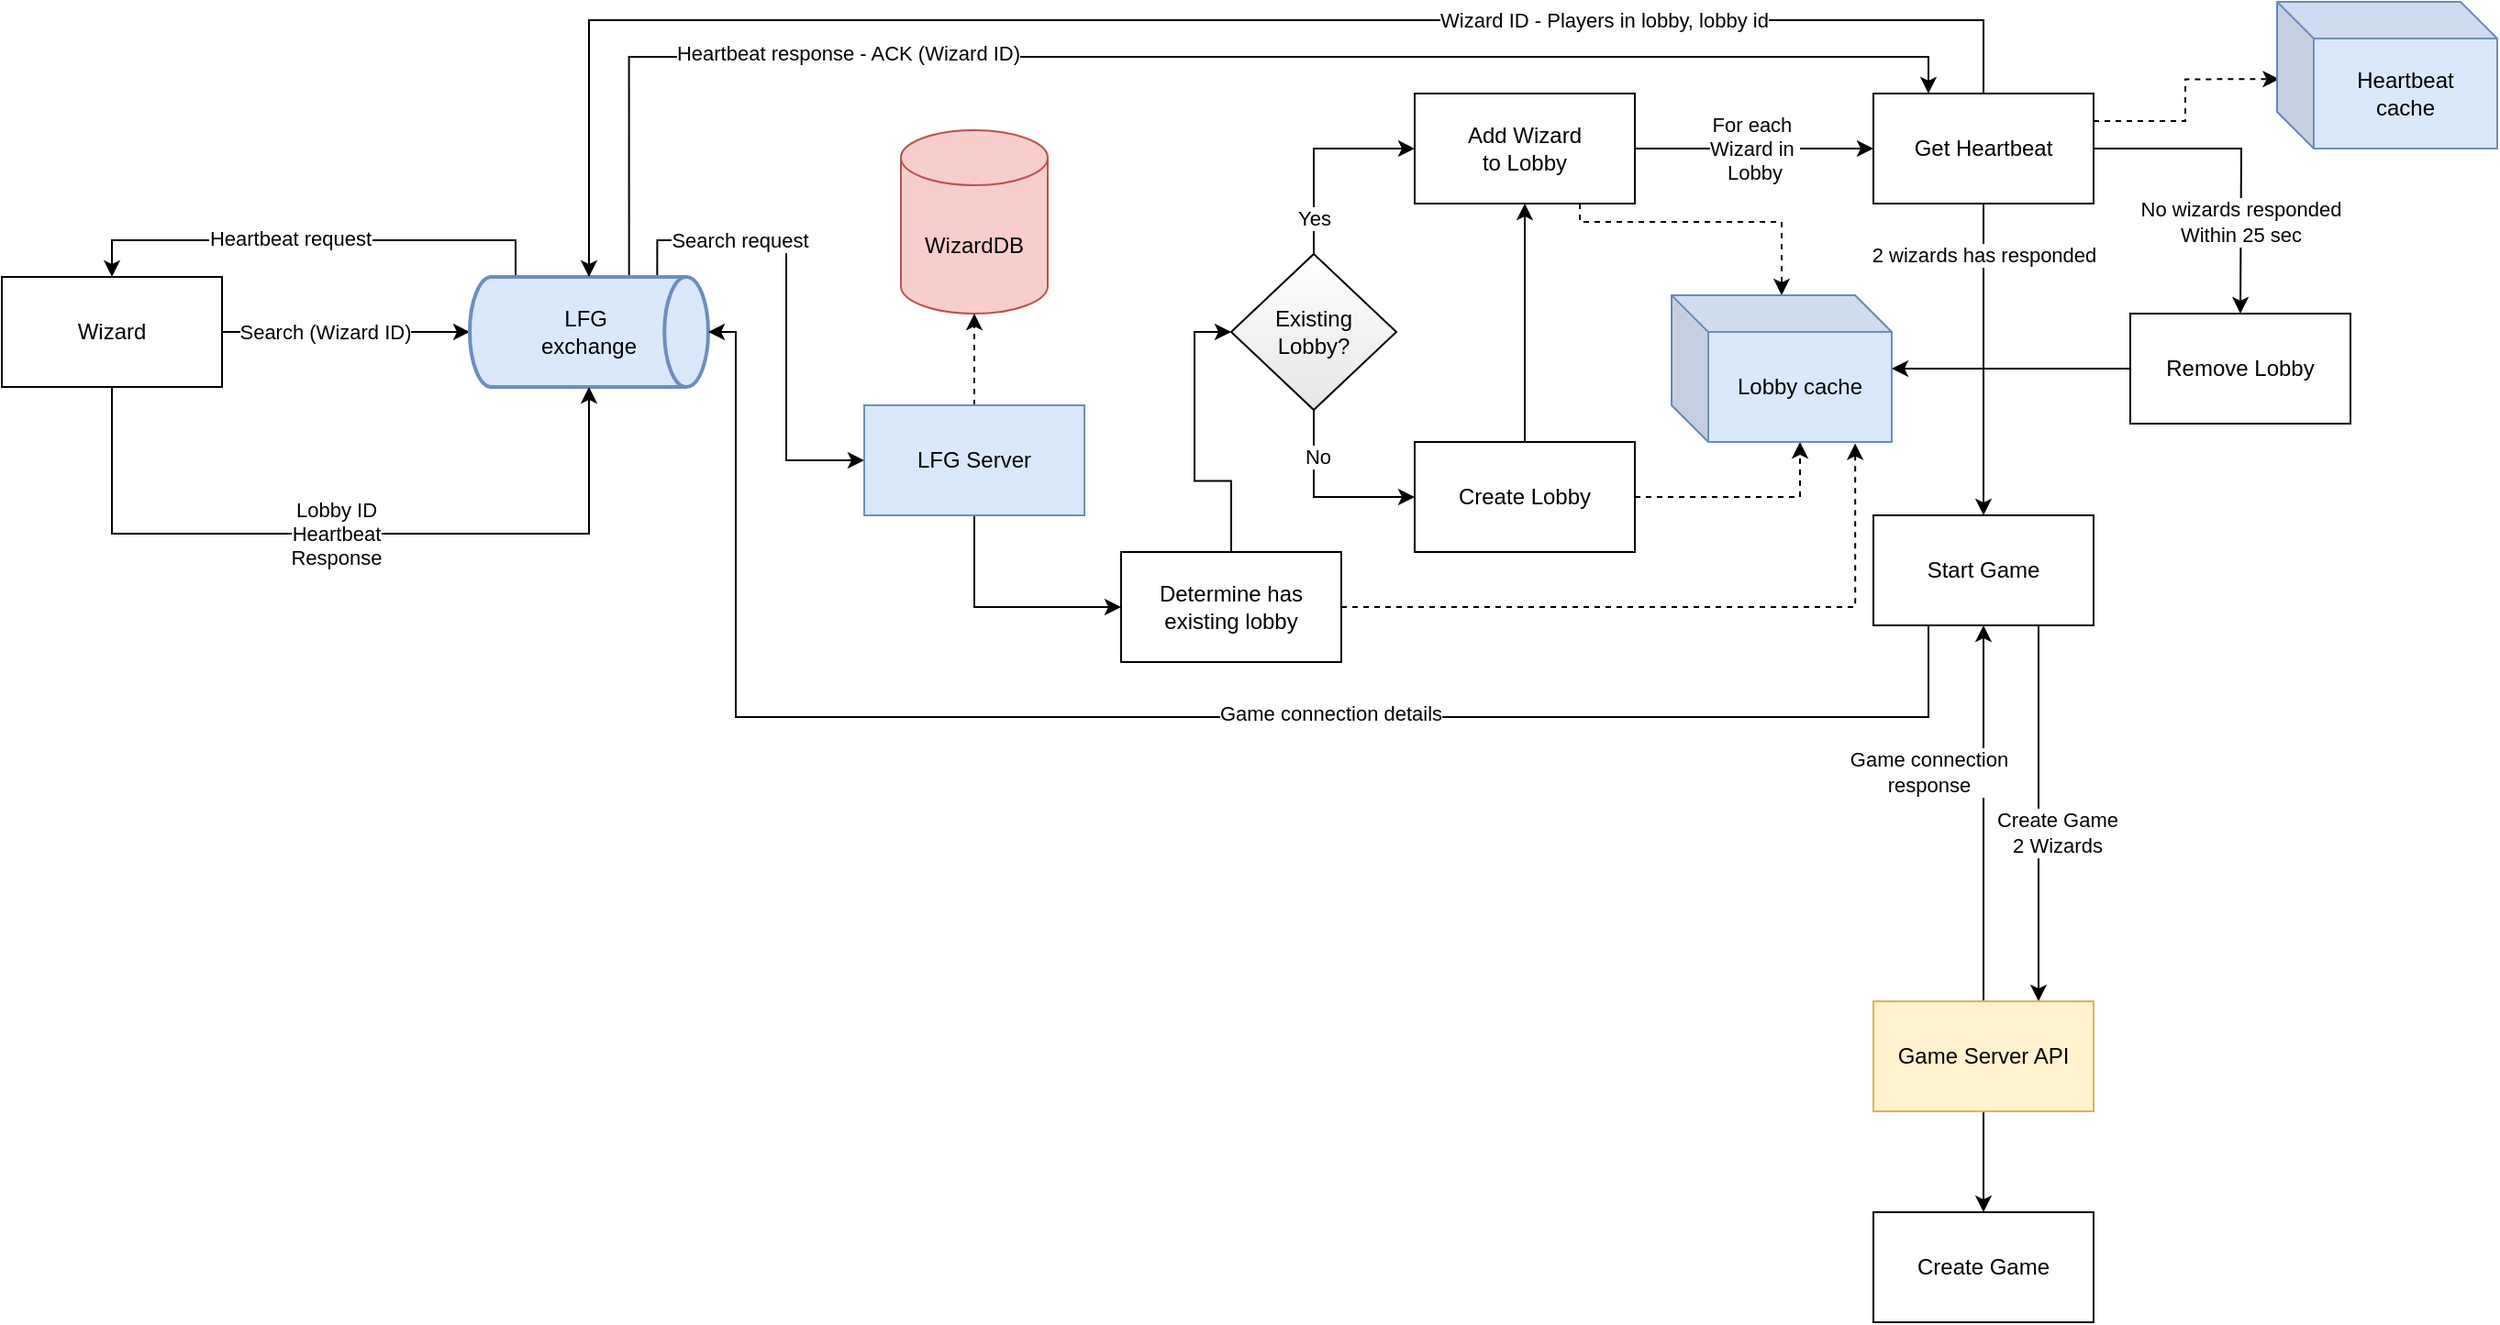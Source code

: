<mxfile version="14.3.0" type="github">
  <diagram id="UbCPcvhUC4N1hX7AJckq" name="Page-1">
    <mxGraphModel dx="895" dy="532" grid="1" gridSize="10" guides="1" tooltips="1" connect="1" arrows="1" fold="1" page="1" pageScale="1" pageWidth="1654" pageHeight="1169" math="0" shadow="0">
      <root>
        <mxCell id="0" />
        <mxCell id="1" parent="0" />
        <mxCell id="wzo7vh88ep_ksWhKX13a-1" value="WizardDB" style="shape=cylinder3;whiteSpace=wrap;html=1;boundedLbl=1;backgroundOutline=1;size=15;fillColor=#f8cecc;strokeColor=#b85450;" vertex="1" parent="1">
          <mxGeometry x="760" y="80" width="80" height="100" as="geometry" />
        </mxCell>
        <mxCell id="wzo7vh88ep_ksWhKX13a-3" value="Wizard" style="rounded=0;whiteSpace=wrap;html=1;" vertex="1" parent="1">
          <mxGeometry x="270" y="160" width="120" height="60" as="geometry" />
        </mxCell>
        <mxCell id="wzo7vh88ep_ksWhKX13a-5" value="" style="endArrow=classic;html=1;exitX=1;exitY=0.5;exitDx=0;exitDy=0;edgeStyle=orthogonalEdgeStyle;rounded=0;entryX=0;entryY=0.5;entryDx=0;entryDy=0;entryPerimeter=0;" edge="1" parent="1" source="wzo7vh88ep_ksWhKX13a-3" target="wzo7vh88ep_ksWhKX13a-8">
          <mxGeometry width="50" height="50" relative="1" as="geometry">
            <mxPoint x="440" y="270" as="sourcePoint" />
            <mxPoint x="465" y="145" as="targetPoint" />
          </mxGeometry>
        </mxCell>
        <mxCell id="wzo7vh88ep_ksWhKX13a-9" value="Search (Wizard ID)" style="edgeLabel;html=1;align=center;verticalAlign=middle;resizable=0;points=[];" vertex="1" connectable="0" parent="wzo7vh88ep_ksWhKX13a-5">
          <mxGeometry x="-0.478" y="2" relative="1" as="geometry">
            <mxPoint x="21" y="2" as="offset" />
          </mxGeometry>
        </mxCell>
        <mxCell id="wzo7vh88ep_ksWhKX13a-34" style="edgeStyle=orthogonalEdgeStyle;rounded=0;orthogonalLoop=1;jettySize=auto;html=1;entryX=0.5;entryY=0;entryDx=0;entryDy=0;exitX=0.202;exitY=-0.005;exitDx=0;exitDy=0;exitPerimeter=0;" edge="1" parent="1" source="wzo7vh88ep_ksWhKX13a-8" target="wzo7vh88ep_ksWhKX13a-3">
          <mxGeometry relative="1" as="geometry">
            <Array as="points">
              <mxPoint x="550" y="160" />
              <mxPoint x="550" y="140" />
              <mxPoint x="330" y="140" />
            </Array>
          </mxGeometry>
        </mxCell>
        <mxCell id="wzo7vh88ep_ksWhKX13a-35" value="Heartbeat request" style="edgeLabel;html=1;align=center;verticalAlign=middle;resizable=0;points=[];" vertex="1" connectable="0" parent="wzo7vh88ep_ksWhKX13a-34">
          <mxGeometry x="0.103" y="-1" relative="1" as="geometry">
            <mxPoint as="offset" />
          </mxGeometry>
        </mxCell>
        <mxCell id="wzo7vh88ep_ksWhKX13a-50" style="edgeStyle=orthogonalEdgeStyle;rounded=0;orthogonalLoop=1;jettySize=auto;html=1;entryX=0;entryY=0.5;entryDx=0;entryDy=0;exitX=0.786;exitY=0.004;exitDx=0;exitDy=0;exitPerimeter=0;" edge="1" parent="1" source="wzo7vh88ep_ksWhKX13a-8" target="wzo7vh88ep_ksWhKX13a-15">
          <mxGeometry relative="1" as="geometry" />
        </mxCell>
        <mxCell id="wzo7vh88ep_ksWhKX13a-55" value="Search request" style="edgeLabel;html=1;align=center;verticalAlign=middle;resizable=0;points=[];" vertex="1" connectable="0" parent="wzo7vh88ep_ksWhKX13a-50">
          <mxGeometry x="-0.491" relative="1" as="geometry">
            <mxPoint as="offset" />
          </mxGeometry>
        </mxCell>
        <mxCell id="wzo7vh88ep_ksWhKX13a-52" style="edgeStyle=orthogonalEdgeStyle;rounded=0;orthogonalLoop=1;jettySize=auto;html=1;exitX=0.668;exitY=0.004;exitDx=0;exitDy=0;exitPerimeter=0;entryX=0.25;entryY=0;entryDx=0;entryDy=0;" edge="1" parent="1" source="wzo7vh88ep_ksWhKX13a-8" target="wzo7vh88ep_ksWhKX13a-32">
          <mxGeometry relative="1" as="geometry">
            <mxPoint x="670" y="70" as="targetPoint" />
          </mxGeometry>
        </mxCell>
        <mxCell id="wzo7vh88ep_ksWhKX13a-53" value="Heartbeat response - ACK (Wizard ID)" style="edgeLabel;html=1;align=center;verticalAlign=middle;resizable=0;points=[];" vertex="1" connectable="0" parent="wzo7vh88ep_ksWhKX13a-52">
          <mxGeometry x="-0.472" y="2" relative="1" as="geometry">
            <mxPoint x="14.89" as="offset" />
          </mxGeometry>
        </mxCell>
        <mxCell id="wzo7vh88ep_ksWhKX13a-8" value="LFG&amp;nbsp;&lt;br&gt;exchange" style="strokeWidth=2;html=1;shape=mxgraph.flowchart.direct_data;whiteSpace=wrap;fillColor=#dae8fc;strokeColor=#6c8ebf;" vertex="1" parent="1">
          <mxGeometry x="525" y="160" width="130" height="60" as="geometry" />
        </mxCell>
        <mxCell id="wzo7vh88ep_ksWhKX13a-20" style="edgeStyle=orthogonalEdgeStyle;rounded=0;orthogonalLoop=1;jettySize=auto;html=1;entryX=0;entryY=0.5;entryDx=0;entryDy=0;exitX=0.5;exitY=1;exitDx=0;exitDy=0;" edge="1" parent="1" source="wzo7vh88ep_ksWhKX13a-15" target="wzo7vh88ep_ksWhKX13a-56">
          <mxGeometry relative="1" as="geometry" />
        </mxCell>
        <mxCell id="wzo7vh88ep_ksWhKX13a-25" style="edgeStyle=orthogonalEdgeStyle;rounded=0;orthogonalLoop=1;jettySize=auto;html=1;entryX=0.5;entryY=1;entryDx=0;entryDy=0;entryPerimeter=0;dashed=1;" edge="1" parent="1" source="wzo7vh88ep_ksWhKX13a-15" target="wzo7vh88ep_ksWhKX13a-1">
          <mxGeometry relative="1" as="geometry">
            <mxPoint x="840" y="290" as="targetPoint" />
          </mxGeometry>
        </mxCell>
        <mxCell id="wzo7vh88ep_ksWhKX13a-15" value="LFG Server" style="rounded=0;whiteSpace=wrap;html=1;fillColor=#dae8fc;strokeColor=#6c8ebf;" vertex="1" parent="1">
          <mxGeometry x="740" y="230" width="120" height="60" as="geometry" />
        </mxCell>
        <mxCell id="wzo7vh88ep_ksWhKX13a-45" style="edgeStyle=orthogonalEdgeStyle;rounded=0;orthogonalLoop=1;jettySize=auto;html=1;entryX=0;entryY=0;entryDx=70;entryDy=80;entryPerimeter=0;dashed=1;" edge="1" parent="1" source="wzo7vh88ep_ksWhKX13a-16" target="wzo7vh88ep_ksWhKX13a-46">
          <mxGeometry relative="1" as="geometry">
            <mxPoint x="1220" y="220" as="targetPoint" />
          </mxGeometry>
        </mxCell>
        <mxCell id="wzo7vh88ep_ksWhKX13a-62" style="edgeStyle=orthogonalEdgeStyle;rounded=0;orthogonalLoop=1;jettySize=auto;html=1;entryX=0.5;entryY=1;entryDx=0;entryDy=0;" edge="1" parent="1" source="wzo7vh88ep_ksWhKX13a-16" target="wzo7vh88ep_ksWhKX13a-17">
          <mxGeometry relative="1" as="geometry" />
        </mxCell>
        <mxCell id="wzo7vh88ep_ksWhKX13a-16" value="Create Lobby" style="rounded=0;whiteSpace=wrap;html=1;" vertex="1" parent="1">
          <mxGeometry x="1040" y="250" width="120" height="60" as="geometry" />
        </mxCell>
        <mxCell id="wzo7vh88ep_ksWhKX13a-29" value="For each&amp;nbsp;&lt;br&gt;Wizard in&amp;nbsp;&lt;br&gt;Lobby" style="edgeStyle=orthogonalEdgeStyle;rounded=0;orthogonalLoop=1;jettySize=auto;html=1;entryX=0;entryY=0.5;entryDx=0;entryDy=0;" edge="1" parent="1" source="wzo7vh88ep_ksWhKX13a-17" target="wzo7vh88ep_ksWhKX13a-32">
          <mxGeometry relative="1" as="geometry">
            <mxPoint x="1280" y="90" as="targetPoint" />
          </mxGeometry>
        </mxCell>
        <mxCell id="wzo7vh88ep_ksWhKX13a-47" style="edgeStyle=orthogonalEdgeStyle;rounded=0;orthogonalLoop=1;jettySize=auto;html=1;exitX=0.75;exitY=1;exitDx=0;exitDy=0;dashed=1;" edge="1" parent="1" source="wzo7vh88ep_ksWhKX13a-17" target="wzo7vh88ep_ksWhKX13a-46">
          <mxGeometry relative="1" as="geometry">
            <Array as="points">
              <mxPoint x="1130" y="130" />
              <mxPoint x="1240" y="130" />
            </Array>
          </mxGeometry>
        </mxCell>
        <mxCell id="wzo7vh88ep_ksWhKX13a-17" value="Add Wizard &lt;br&gt;to Lobby" style="rounded=0;whiteSpace=wrap;html=1;" vertex="1" parent="1">
          <mxGeometry x="1040" y="60" width="120" height="60" as="geometry" />
        </mxCell>
        <mxCell id="wzo7vh88ep_ksWhKX13a-21" style="edgeStyle=orthogonalEdgeStyle;rounded=0;orthogonalLoop=1;jettySize=auto;html=1;entryX=0;entryY=0.5;entryDx=0;entryDy=0;exitX=0.5;exitY=0;exitDx=0;exitDy=0;" edge="1" parent="1" source="wzo7vh88ep_ksWhKX13a-19" target="wzo7vh88ep_ksWhKX13a-17">
          <mxGeometry relative="1" as="geometry" />
        </mxCell>
        <mxCell id="wzo7vh88ep_ksWhKX13a-23" value="Yes" style="edgeLabel;html=1;align=center;verticalAlign=middle;resizable=0;points=[];" vertex="1" connectable="0" parent="wzo7vh88ep_ksWhKX13a-21">
          <mxGeometry x="-0.641" relative="1" as="geometry">
            <mxPoint as="offset" />
          </mxGeometry>
        </mxCell>
        <mxCell id="wzo7vh88ep_ksWhKX13a-22" style="edgeStyle=orthogonalEdgeStyle;rounded=0;orthogonalLoop=1;jettySize=auto;html=1;entryX=0;entryY=0.5;entryDx=0;entryDy=0;exitX=0.5;exitY=1;exitDx=0;exitDy=0;" edge="1" parent="1" source="wzo7vh88ep_ksWhKX13a-19" target="wzo7vh88ep_ksWhKX13a-16">
          <mxGeometry relative="1" as="geometry" />
        </mxCell>
        <mxCell id="wzo7vh88ep_ksWhKX13a-24" value="No" style="edgeLabel;html=1;align=center;verticalAlign=middle;resizable=0;points=[];" vertex="1" connectable="0" parent="wzo7vh88ep_ksWhKX13a-22">
          <mxGeometry x="-0.509" y="2" relative="1" as="geometry">
            <mxPoint as="offset" />
          </mxGeometry>
        </mxCell>
        <mxCell id="wzo7vh88ep_ksWhKX13a-19" value="Existing &lt;br&gt;Lobby?" style="rhombus;whiteSpace=wrap;html=1;gradientColor=#E6E6E6;" vertex="1" parent="1">
          <mxGeometry x="940" y="147.5" width="90" height="85" as="geometry" />
        </mxCell>
        <mxCell id="wzo7vh88ep_ksWhKX13a-33" style="edgeStyle=orthogonalEdgeStyle;rounded=0;orthogonalLoop=1;jettySize=auto;html=1;entryX=0.5;entryY=0;entryDx=0;entryDy=0;entryPerimeter=0;exitX=0.5;exitY=0;exitDx=0;exitDy=0;" edge="1" parent="1" source="wzo7vh88ep_ksWhKX13a-32" target="wzo7vh88ep_ksWhKX13a-8">
          <mxGeometry relative="1" as="geometry">
            <Array as="points">
              <mxPoint x="1350" y="20" />
              <mxPoint x="590" y="20" />
            </Array>
          </mxGeometry>
        </mxCell>
        <mxCell id="wzo7vh88ep_ksWhKX13a-39" value="Wizard ID - Players in lobby, lobby id" style="edgeLabel;html=1;align=center;verticalAlign=middle;resizable=0;points=[];" vertex="1" connectable="0" parent="wzo7vh88ep_ksWhKX13a-33">
          <mxGeometry x="-0.476" relative="1" as="geometry">
            <mxPoint x="-1" as="offset" />
          </mxGeometry>
        </mxCell>
        <mxCell id="wzo7vh88ep_ksWhKX13a-44" style="edgeStyle=orthogonalEdgeStyle;rounded=0;orthogonalLoop=1;jettySize=auto;html=1;" edge="1" parent="1" source="wzo7vh88ep_ksWhKX13a-32">
          <mxGeometry relative="1" as="geometry">
            <mxPoint x="1350" y="290" as="targetPoint" />
          </mxGeometry>
        </mxCell>
        <mxCell id="wzo7vh88ep_ksWhKX13a-71" value="2 wizards has responded" style="edgeLabel;html=1;align=center;verticalAlign=middle;resizable=0;points=[];" vertex="1" connectable="0" parent="wzo7vh88ep_ksWhKX13a-44">
          <mxGeometry x="-0.671" relative="1" as="geometry">
            <mxPoint as="offset" />
          </mxGeometry>
        </mxCell>
        <mxCell id="wzo7vh88ep_ksWhKX13a-63" style="edgeStyle=orthogonalEdgeStyle;rounded=0;orthogonalLoop=1;jettySize=auto;html=1;" edge="1" parent="1" source="wzo7vh88ep_ksWhKX13a-32">
          <mxGeometry relative="1" as="geometry">
            <mxPoint x="1490" y="180.0" as="targetPoint" />
          </mxGeometry>
        </mxCell>
        <mxCell id="wzo7vh88ep_ksWhKX13a-65" value="No wizards responded&lt;br&gt;Within 25 sec" style="edgeLabel;html=1;align=center;verticalAlign=middle;resizable=0;points=[];" vertex="1" connectable="0" parent="wzo7vh88ep_ksWhKX13a-63">
          <mxGeometry x="-0.531" y="-4" relative="1" as="geometry">
            <mxPoint x="40" y="36" as="offset" />
          </mxGeometry>
        </mxCell>
        <mxCell id="wzo7vh88ep_ksWhKX13a-68" style="edgeStyle=orthogonalEdgeStyle;rounded=0;orthogonalLoop=1;jettySize=auto;html=1;entryX=0.01;entryY=0.527;entryDx=0;entryDy=0;entryPerimeter=0;exitX=1;exitY=0.25;exitDx=0;exitDy=0;dashed=1;" edge="1" parent="1" source="wzo7vh88ep_ksWhKX13a-32" target="wzo7vh88ep_ksWhKX13a-67">
          <mxGeometry relative="1" as="geometry" />
        </mxCell>
        <mxCell id="wzo7vh88ep_ksWhKX13a-32" value="Get Heartbeat" style="rounded=0;whiteSpace=wrap;html=1;" vertex="1" parent="1">
          <mxGeometry x="1290" y="60" width="120" height="60" as="geometry" />
        </mxCell>
        <mxCell id="wzo7vh88ep_ksWhKX13a-42" style="edgeStyle=orthogonalEdgeStyle;rounded=0;orthogonalLoop=1;jettySize=auto;html=1;exitX=0.5;exitY=1;exitDx=0;exitDy=0;entryX=0.5;entryY=1;entryDx=0;entryDy=0;entryPerimeter=0;" edge="1" parent="1" source="wzo7vh88ep_ksWhKX13a-3" target="wzo7vh88ep_ksWhKX13a-8">
          <mxGeometry relative="1" as="geometry">
            <mxPoint x="570" y="380" as="sourcePoint" />
            <mxPoint x="525" y="210" as="targetPoint" />
            <Array as="points">
              <mxPoint x="330" y="300" />
              <mxPoint x="590" y="300" />
            </Array>
          </mxGeometry>
        </mxCell>
        <mxCell id="wzo7vh88ep_ksWhKX13a-43" value="Lobby ID&lt;br&gt;Heartbeat&lt;br&gt;Response" style="edgeLabel;html=1;align=center;verticalAlign=middle;resizable=0;points=[];" vertex="1" connectable="0" parent="wzo7vh88ep_ksWhKX13a-42">
          <mxGeometry x="0.257" y="-2" relative="1" as="geometry">
            <mxPoint x="-62.06" y="-2.0" as="offset" />
          </mxGeometry>
        </mxCell>
        <mxCell id="wzo7vh88ep_ksWhKX13a-46" value="Lobby cache" style="shape=cube;whiteSpace=wrap;html=1;boundedLbl=1;backgroundOutline=1;darkOpacity=0.05;darkOpacity2=0.1;fillColor=#dae8fc;strokeColor=#6c8ebf;" vertex="1" parent="1">
          <mxGeometry x="1180" y="170" width="120" height="80" as="geometry" />
        </mxCell>
        <mxCell id="wzo7vh88ep_ksWhKX13a-74" style="edgeStyle=orthogonalEdgeStyle;rounded=0;orthogonalLoop=1;jettySize=auto;html=1;exitX=0.25;exitY=1;exitDx=0;exitDy=0;" edge="1" parent="1" source="wzo7vh88ep_ksWhKX13a-48" target="wzo7vh88ep_ksWhKX13a-8">
          <mxGeometry relative="1" as="geometry">
            <mxPoint x="790" y="420" as="targetPoint" />
            <mxPoint x="1290" y="390" as="sourcePoint" />
            <Array as="points">
              <mxPoint x="1320" y="400" />
              <mxPoint x="670" y="400" />
              <mxPoint x="670" y="190" />
            </Array>
          </mxGeometry>
        </mxCell>
        <mxCell id="wzo7vh88ep_ksWhKX13a-85" value="Game connection details" style="edgeLabel;html=1;align=center;verticalAlign=middle;resizable=0;points=[];" vertex="1" connectable="0" parent="wzo7vh88ep_ksWhKX13a-74">
          <mxGeometry x="-0.187" y="-2" relative="1" as="geometry">
            <mxPoint as="offset" />
          </mxGeometry>
        </mxCell>
        <mxCell id="wzo7vh88ep_ksWhKX13a-77" style="edgeStyle=orthogonalEdgeStyle;rounded=0;orthogonalLoop=1;jettySize=auto;html=1;exitX=0.75;exitY=1;exitDx=0;exitDy=0;entryX=0.75;entryY=0;entryDx=0;entryDy=0;" edge="1" parent="1" source="wzo7vh88ep_ksWhKX13a-48" target="wzo7vh88ep_ksWhKX13a-73">
          <mxGeometry relative="1" as="geometry">
            <mxPoint x="1380" y="560" as="targetPoint" />
          </mxGeometry>
        </mxCell>
        <mxCell id="wzo7vh88ep_ksWhKX13a-82" value="Create Game&lt;br&gt;2 Wizards" style="edgeLabel;html=1;align=center;verticalAlign=middle;resizable=0;points=[];" vertex="1" connectable="0" parent="wzo7vh88ep_ksWhKX13a-77">
          <mxGeometry x="0.099" y="2" relative="1" as="geometry">
            <mxPoint x="8" as="offset" />
          </mxGeometry>
        </mxCell>
        <mxCell id="wzo7vh88ep_ksWhKX13a-48" value="Start Game" style="rounded=0;whiteSpace=wrap;html=1;" vertex="1" parent="1">
          <mxGeometry x="1290" y="290" width="120" height="60" as="geometry" />
        </mxCell>
        <mxCell id="wzo7vh88ep_ksWhKX13a-57" style="edgeStyle=orthogonalEdgeStyle;rounded=0;orthogonalLoop=1;jettySize=auto;html=1;entryX=0;entryY=0.5;entryDx=0;entryDy=0;" edge="1" parent="1" source="wzo7vh88ep_ksWhKX13a-56" target="wzo7vh88ep_ksWhKX13a-19">
          <mxGeometry relative="1" as="geometry" />
        </mxCell>
        <mxCell id="wzo7vh88ep_ksWhKX13a-58" style="edgeStyle=orthogonalEdgeStyle;rounded=0;orthogonalLoop=1;jettySize=auto;html=1;entryX=0.834;entryY=1.01;entryDx=0;entryDy=0;entryPerimeter=0;dashed=1;" edge="1" parent="1" source="wzo7vh88ep_ksWhKX13a-56" target="wzo7vh88ep_ksWhKX13a-46">
          <mxGeometry relative="1" as="geometry" />
        </mxCell>
        <mxCell id="wzo7vh88ep_ksWhKX13a-56" value="Determine has existing lobby" style="rounded=0;whiteSpace=wrap;html=1;" vertex="1" parent="1">
          <mxGeometry x="880" y="310" width="120" height="60" as="geometry" />
        </mxCell>
        <mxCell id="wzo7vh88ep_ksWhKX13a-66" style="edgeStyle=orthogonalEdgeStyle;rounded=0;orthogonalLoop=1;jettySize=auto;html=1;" edge="1" parent="1" source="wzo7vh88ep_ksWhKX13a-64" target="wzo7vh88ep_ksWhKX13a-46">
          <mxGeometry relative="1" as="geometry" />
        </mxCell>
        <mxCell id="wzo7vh88ep_ksWhKX13a-64" value="Remove Lobby" style="rounded=0;whiteSpace=wrap;html=1;" vertex="1" parent="1">
          <mxGeometry x="1430" y="180" width="120" height="60" as="geometry" />
        </mxCell>
        <mxCell id="wzo7vh88ep_ksWhKX13a-67" value="Heartbeat&lt;br&gt;cache" style="shape=cube;whiteSpace=wrap;html=1;boundedLbl=1;backgroundOutline=1;darkOpacity=0.05;darkOpacity2=0.1;fillColor=#dae8fc;strokeColor=#6c8ebf;" vertex="1" parent="1">
          <mxGeometry x="1510" y="10" width="120" height="80" as="geometry" />
        </mxCell>
        <mxCell id="wzo7vh88ep_ksWhKX13a-80" style="edgeStyle=orthogonalEdgeStyle;rounded=0;orthogonalLoop=1;jettySize=auto;html=1;entryX=0.5;entryY=0;entryDx=0;entryDy=0;" edge="1" parent="1" source="wzo7vh88ep_ksWhKX13a-73" target="wzo7vh88ep_ksWhKX13a-79">
          <mxGeometry relative="1" as="geometry" />
        </mxCell>
        <mxCell id="wzo7vh88ep_ksWhKX13a-83" style="edgeStyle=orthogonalEdgeStyle;rounded=0;orthogonalLoop=1;jettySize=auto;html=1;entryX=0.5;entryY=1;entryDx=0;entryDy=0;" edge="1" parent="1" source="wzo7vh88ep_ksWhKX13a-73" target="wzo7vh88ep_ksWhKX13a-48">
          <mxGeometry relative="1" as="geometry" />
        </mxCell>
        <mxCell id="wzo7vh88ep_ksWhKX13a-84" value="Game connection&lt;br&gt;response" style="edgeLabel;html=1;align=center;verticalAlign=middle;resizable=0;points=[];" vertex="1" connectable="0" parent="wzo7vh88ep_ksWhKX13a-83">
          <mxGeometry x="0.437" y="-3" relative="1" as="geometry">
            <mxPoint x="-33" y="22.59" as="offset" />
          </mxGeometry>
        </mxCell>
        <mxCell id="wzo7vh88ep_ksWhKX13a-73" value="Game Server API" style="rounded=0;whiteSpace=wrap;html=1;fillColor=#fff2cc;strokeColor=#d6b656;" vertex="1" parent="1">
          <mxGeometry x="1290" y="555" width="120" height="60" as="geometry" />
        </mxCell>
        <mxCell id="wzo7vh88ep_ksWhKX13a-79" value="Create Game" style="rounded=0;whiteSpace=wrap;html=1;" vertex="1" parent="1">
          <mxGeometry x="1290" y="670" width="120" height="60" as="geometry" />
        </mxCell>
      </root>
    </mxGraphModel>
  </diagram>
</mxfile>
